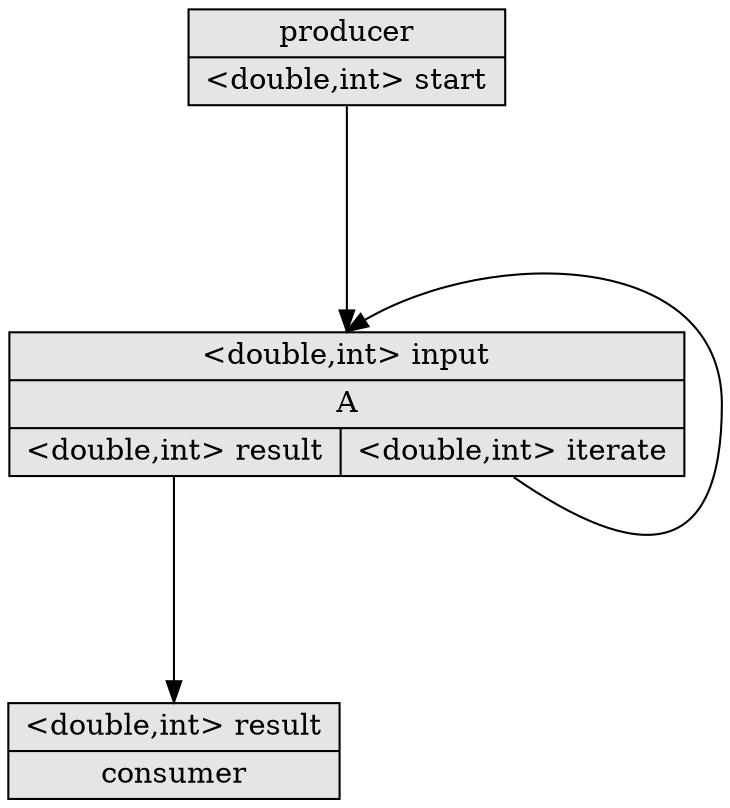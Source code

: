 digraph G {
        ranksep=1.5;
        n0x2d06c00 [shape=record,style=filled,fillcolor=gray90,label="{producer  | { <out0> \<double,int\> start} } "];
n0x2d06c00:out0:s -> n0x37f8000:in0:n;
        n0x37f8000 [shape=record,style=filled,fillcolor=gray90,label="{{ <in0> \<double,int\> input} |A  | { <out0> \<double,int\> result | <out1> \<double,int\> iterate} } "];
n0x37f8000:out0:s -> n0x2d3a1a0:in0:n;
n0x37f8000:out1:s -> n0x37f8000:in0:n;
        n0x2d3a1a0 [shape=record,style=filled,fillcolor=gray90,label="{{ <in0> \<double,int\> result} |consumer  } "];
}
